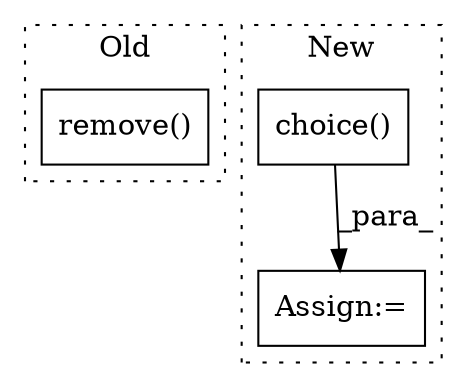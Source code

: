 digraph G {
subgraph cluster0 {
1 [label="remove()" a="75" s="1795,1813" l="16,1" shape="box"];
label = "Old";
style="dotted";
}
subgraph cluster1 {
2 [label="choice()" a="75" s="2415,2436" l="14,1" shape="box"];
3 [label="Assign:=" a="68" s="2412" l="3" shape="box"];
label = "New";
style="dotted";
}
2 -> 3 [label="_para_"];
}